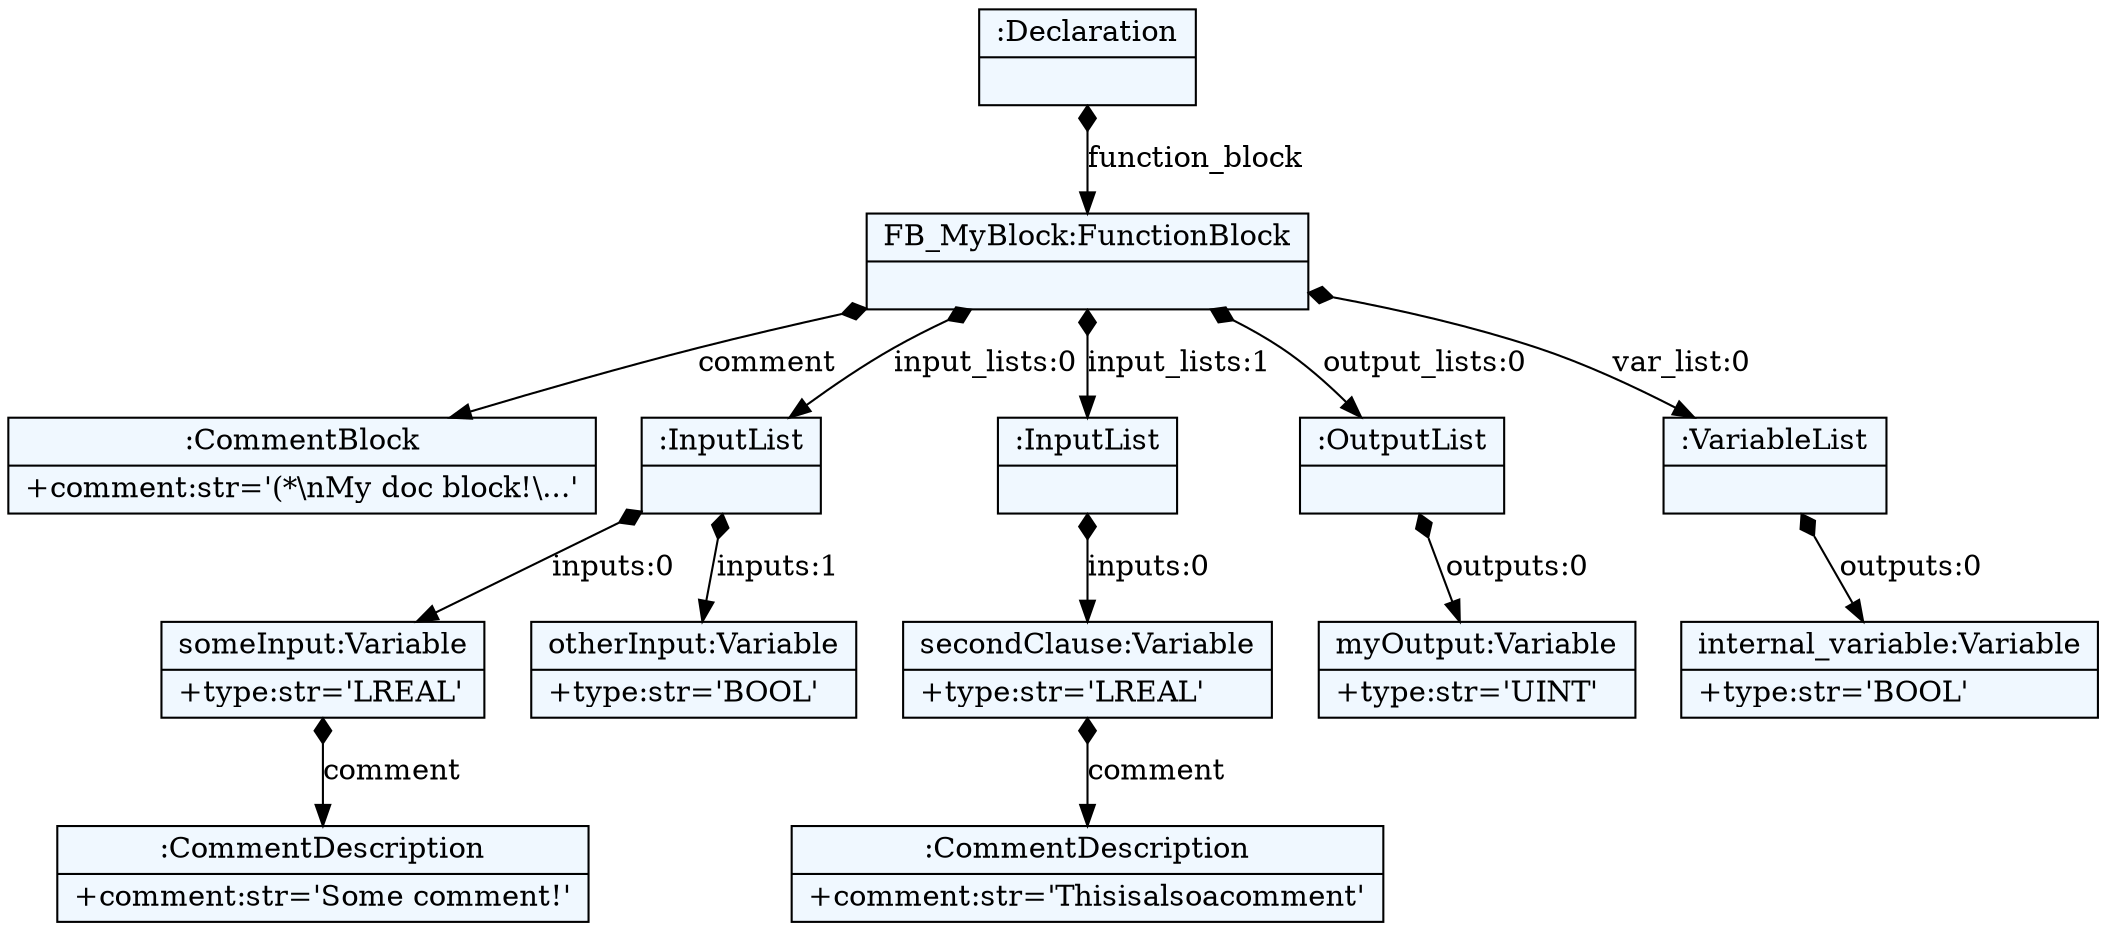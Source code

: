 
    digraph textX {
    fontname = "Bitstream Vera Sans"
    fontsize = 8
    node[
        shape=record,
        style=filled,
        fillcolor=aliceblue
    ]
    nodesep = 0.3
    edge[dir=black,arrowtail=empty]


2253306482784 -> 2253306482928 [label="function_block" arrowtail=diamond dir=both]
2253306482928 -> 2253306483024 [label="comment" arrowtail=diamond dir=both]
2253306483024[label="{:CommentBlock|+comment:str='(*\\nMy doc block!\\...'\l}"]
2253306482928 -> 2253306483168 [label="input_lists:0" arrowtail=diamond dir=both]
2253306483168 -> 2253306483360 [label="inputs:0" arrowtail=diamond dir=both]
2253306483360 -> 2253306483504 [label="comment" arrowtail=diamond dir=both]
2253306483504[label="{:CommentDescription|+comment:str='Some comment!'\l}"]
2253306483360[label="{someInput:Variable|+type:str='LREAL'\l}"]
2253306483168 -> 2253306483408 [label="inputs:1" arrowtail=diamond dir=both]
2253306483408[label="{otherInput:Variable|+type:str='BOOL'\l}"]
2253306483168[label="{:InputList|}"]
2253306482928 -> 2253306483264 [label="input_lists:1" arrowtail=diamond dir=both]
2253306483264 -> 2253306483648 [label="inputs:0" arrowtail=diamond dir=both]
2253306483648 -> 2253306483744 [label="comment" arrowtail=diamond dir=both]
2253306483744[label="{:CommentDescription|+comment:str='Thisisalsoacomment'\l}"]
2253306483648[label="{secondClause:Variable|+type:str='LREAL'\l}"]
2253306483264[label="{:InputList|}"]
2253306482928 -> 2253306483456 [label="output_lists:0" arrowtail=diamond dir=both]
2253306483456 -> 2253306483888 [label="outputs:0" arrowtail=diamond dir=both]
2253306483888[label="{myOutput:Variable|+type:str='UINT'\l}"]
2253306483456[label="{:OutputList|}"]
2253306482928 -> 2253306483696 [label="var_list:0" arrowtail=diamond dir=both]
2253306483696 -> 2253306484032 [label="outputs:0" arrowtail=diamond dir=both]
2253306484032[label="{internal_variable:Variable|+type:str='BOOL'\l}"]
2253306483696[label="{:VariableList|}"]
2253306482928[label="{FB_MyBlock:FunctionBlock|}"]
2253306482784[label="{:Declaration|}"]

}
